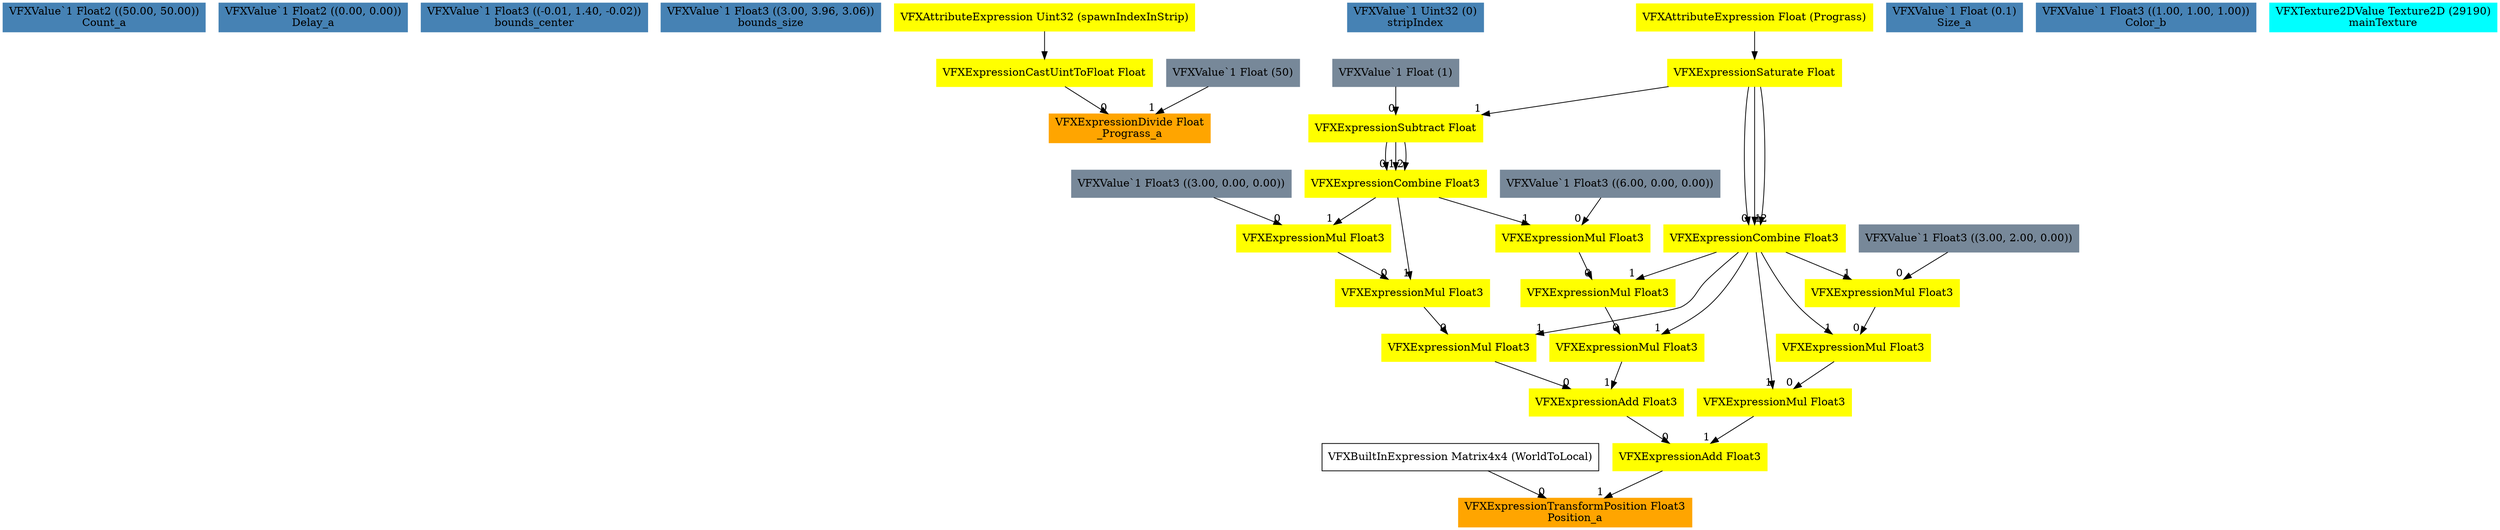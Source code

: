 digraph G {
node0 [shape="box" color="steelblue" style="filled" label="VFXValue`1 Float2 ((50.00, 50.00))
Count_a"]
node1 [shape="box" color="steelblue" style="filled" label="VFXValue`1 Float2 ((0.00, 0.00))
Delay_a"]
node2 [shape="box" color="steelblue" style="filled" label="VFXValue`1 Float3 ((-0.01, 1.40, -0.02))
bounds_center"]
node3 [shape="box" color="steelblue" style="filled" label="VFXValue`1 Float3 ((3.00, 3.96, 3.06))
bounds_size"]
node4 [shape="box" color="orange" style="filled" label="VFXExpressionDivide Float
_Prograss_a"]
node5 [shape="box" color="yellow" style="filled" label="VFXExpressionCastUintToFloat Float"]
node6 [shape="box" color="yellow" style="filled" label="VFXAttributeExpression Uint32 (spawnIndexInStrip)"]
node7 [shape="box" color="lightslategray" style="filled" label="VFXValue`1 Float (50)"]
node8 [shape="box" color="steelblue" style="filled" label="VFXValue`1 Uint32 (0)
stripIndex"]
node9 [shape="box" color="orange" style="filled" label="VFXExpressionTransformPosition Float3
Position_a"]
node10 [shape="box" label="VFXBuiltInExpression Matrix4x4 (WorldToLocal)"]
node11 [shape="box" color="yellow" style="filled" label="VFXExpressionAdd Float3"]
node12 [shape="box" color="yellow" style="filled" label="VFXExpressionAdd Float3"]
node13 [shape="box" color="yellow" style="filled" label="VFXExpressionMul Float3"]
node14 [shape="box" color="yellow" style="filled" label="VFXExpressionMul Float3"]
node15 [shape="box" color="yellow" style="filled" label="VFXExpressionMul Float3"]
node16 [shape="box" color="lightslategray" style="filled" label="VFXValue`1 Float3 ((3.00, 0.00, 0.00))"]
node17 [shape="box" color="yellow" style="filled" label="VFXExpressionCombine Float3"]
node18 [shape="box" color="yellow" style="filled" label="VFXExpressionSubtract Float"]
node19 [shape="box" color="lightslategray" style="filled" label="VFXValue`1 Float (1)"]
node20 [shape="box" color="yellow" style="filled" label="VFXExpressionSaturate Float"]
node21 [shape="box" color="yellow" style="filled" label="VFXAttributeExpression Float (Prograss)"]
node22 [shape="box" color="yellow" style="filled" label="VFXExpressionCombine Float3"]
node23 [shape="box" color="yellow" style="filled" label="VFXExpressionMul Float3"]
node24 [shape="box" color="yellow" style="filled" label="VFXExpressionMul Float3"]
node25 [shape="box" color="yellow" style="filled" label="VFXExpressionMul Float3"]
node26 [shape="box" color="lightslategray" style="filled" label="VFXValue`1 Float3 ((6.00, 0.00, 0.00))"]
node27 [shape="box" color="yellow" style="filled" label="VFXExpressionMul Float3"]
node28 [shape="box" color="yellow" style="filled" label="VFXExpressionMul Float3"]
node29 [shape="box" color="yellow" style="filled" label="VFXExpressionMul Float3"]
node30 [shape="box" color="lightslategray" style="filled" label="VFXValue`1 Float3 ((3.00, 2.00, 0.00))"]
node31 [shape="box" color="steelblue" style="filled" label="VFXValue`1 Float (0.1)
Size_a"]
node32 [shape="box" color="steelblue" style="filled" label="VFXValue`1 Float3 ((1.00, 1.00, 1.00))
Color_b"]
node33 [shape="box" color="cyan" style="filled" label="VFXTexture2DValue Texture2D (29190)
mainTexture"]
node5 -> node4 [headlabel="0"]
node7 -> node4 [headlabel="1"]
node6 -> node5 
node10 -> node9 [headlabel="0"]
node11 -> node9 [headlabel="1"]
node12 -> node11 [headlabel="0"]
node27 -> node11 [headlabel="1"]
node13 -> node12 [headlabel="0"]
node23 -> node12 [headlabel="1"]
node14 -> node13 [headlabel="0"]
node22 -> node13 [headlabel="1"]
node15 -> node14 [headlabel="0"]
node17 -> node14 [headlabel="1"]
node16 -> node15 [headlabel="0"]
node17 -> node15 [headlabel="1"]
node18 -> node17 [headlabel="0"]
node18 -> node17 [headlabel="1"]
node18 -> node17 [headlabel="2"]
node19 -> node18 [headlabel="0"]
node20 -> node18 [headlabel="1"]
node21 -> node20 
node20 -> node22 [headlabel="0"]
node20 -> node22 [headlabel="1"]
node20 -> node22 [headlabel="2"]
node24 -> node23 [headlabel="0"]
node22 -> node23 [headlabel="1"]
node25 -> node24 [headlabel="0"]
node22 -> node24 [headlabel="1"]
node26 -> node25 [headlabel="0"]
node17 -> node25 [headlabel="1"]
node28 -> node27 [headlabel="0"]
node22 -> node27 [headlabel="1"]
node29 -> node28 [headlabel="0"]
node22 -> node28 [headlabel="1"]
node30 -> node29 [headlabel="0"]
node22 -> node29 [headlabel="1"]
}
